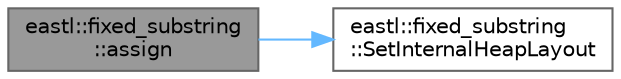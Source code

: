 digraph "eastl::fixed_substring::assign"
{
 // LATEX_PDF_SIZE
  bgcolor="transparent";
  edge [fontname=Helvetica,fontsize=10,labelfontname=Helvetica,labelfontsize=10];
  node [fontname=Helvetica,fontsize=10,shape=box,height=0.2,width=0.4];
  rankdir="LR";
  Node1 [id="Node000001",label="eastl::fixed_substring\l::assign",height=0.2,width=0.4,color="gray40", fillcolor="grey60", style="filled", fontcolor="black",tooltip=" "];
  Node1 -> Node2 [id="edge2_Node000001_Node000002",color="steelblue1",style="solid",tooltip=" "];
  Node2 [id="Node000002",label="eastl::fixed_substring\l::SetInternalHeapLayout",height=0.2,width=0.4,color="grey40", fillcolor="white", style="filled",URL="$classeastl_1_1fixed__substring.html#a6b7bb868b7fb14dbcb4dc9efd965a0e2",tooltip=" "];
}
